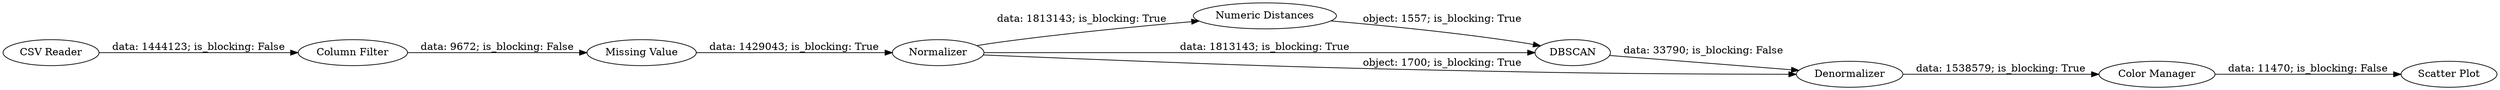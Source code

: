 digraph {
	"4848875011961549989_4" [label=Normalizer]
	"4848875011961549989_5" [label="Numeric Distances"]
	"4848875011961549989_2" [label="Column Filter"]
	"4848875011961549989_3" [label="Missing Value"]
	"4848875011961549989_8" [label="Color Manager"]
	"4848875011961549989_10" [label="CSV Reader"]
	"4848875011961549989_6" [label=DBSCAN]
	"4848875011961549989_7" [label=Denormalizer]
	"4848875011961549989_9" [label="Scatter Plot"]
	"4848875011961549989_4" -> "4848875011961549989_6" [label="data: 1813143; is_blocking: True"]
	"4848875011961549989_5" -> "4848875011961549989_6" [label="object: 1557; is_blocking: True"]
	"4848875011961549989_4" -> "4848875011961549989_7" [label="object: 1700; is_blocking: True"]
	"4848875011961549989_4" -> "4848875011961549989_5" [label="data: 1813143; is_blocking: True"]
	"4848875011961549989_7" -> "4848875011961549989_8" [label="data: 1538579; is_blocking: True"]
	"4848875011961549989_3" -> "4848875011961549989_4" [label="data: 1429043; is_blocking: True"]
	"4848875011961549989_6" -> "4848875011961549989_7" [label="data: 33790; is_blocking: False"]
	"4848875011961549989_8" -> "4848875011961549989_9" [label="data: 11470; is_blocking: False"]
	"4848875011961549989_10" -> "4848875011961549989_2" [label="data: 1444123; is_blocking: False"]
	"4848875011961549989_2" -> "4848875011961549989_3" [label="data: 9672; is_blocking: False"]
	rankdir=LR
}
